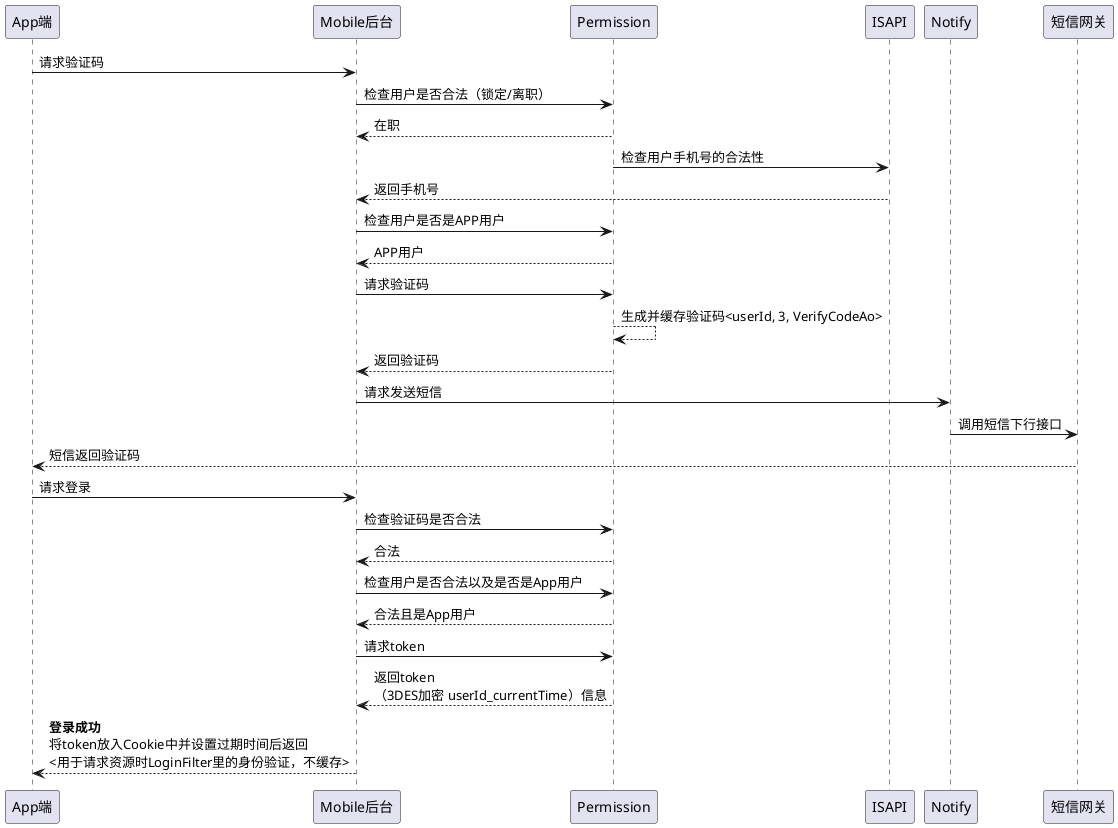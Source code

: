 @startuml
App端 -> Mobile后台: 请求验证码
Mobile后台 -> Permission: 检查用户是否合法（锁定/离职）
Permission --> Mobile后台: 在职
Permission -> ISAPI: 检查用户手机号的合法性
ISAPI --> Mobile后台: 返回手机号
Mobile后台 -> Permission: 检查用户是否是APP用户
Permission --> Mobile后台: APP用户
Mobile后台 -> Permission: 请求验证码
Permission --> Permission: 生成并缓存验证码<userId, 3, VerifyCodeAo>
Permission --> Mobile后台: 返回验证码
Mobile后台 -> Notify: 请求发送短信
Notify -> 短信网关: 调用短信下行接口
短信网关 --> App端: 短信返回验证码
App端 -> Mobile后台: 请求登录
Mobile后台 -> Permission: 检查验证码是否合法
Permission --> Mobile后台: 合法
Mobile后台 -> Permission: 检查用户是否合法以及是否是App用户
Permission --> Mobile后台: 合法且是App用户
Mobile后台 -> Permission: 请求token
Permission --> Mobile后台: 返回token\n（3DES加密 userId_currentTime）信息
Mobile后台 --> App端: <b>登录成功</b>\n将token放入Cookie中并设置过期时间后返回\n<用于请求资源时LoginFilter里的身份验证，不缓存>
@enduml